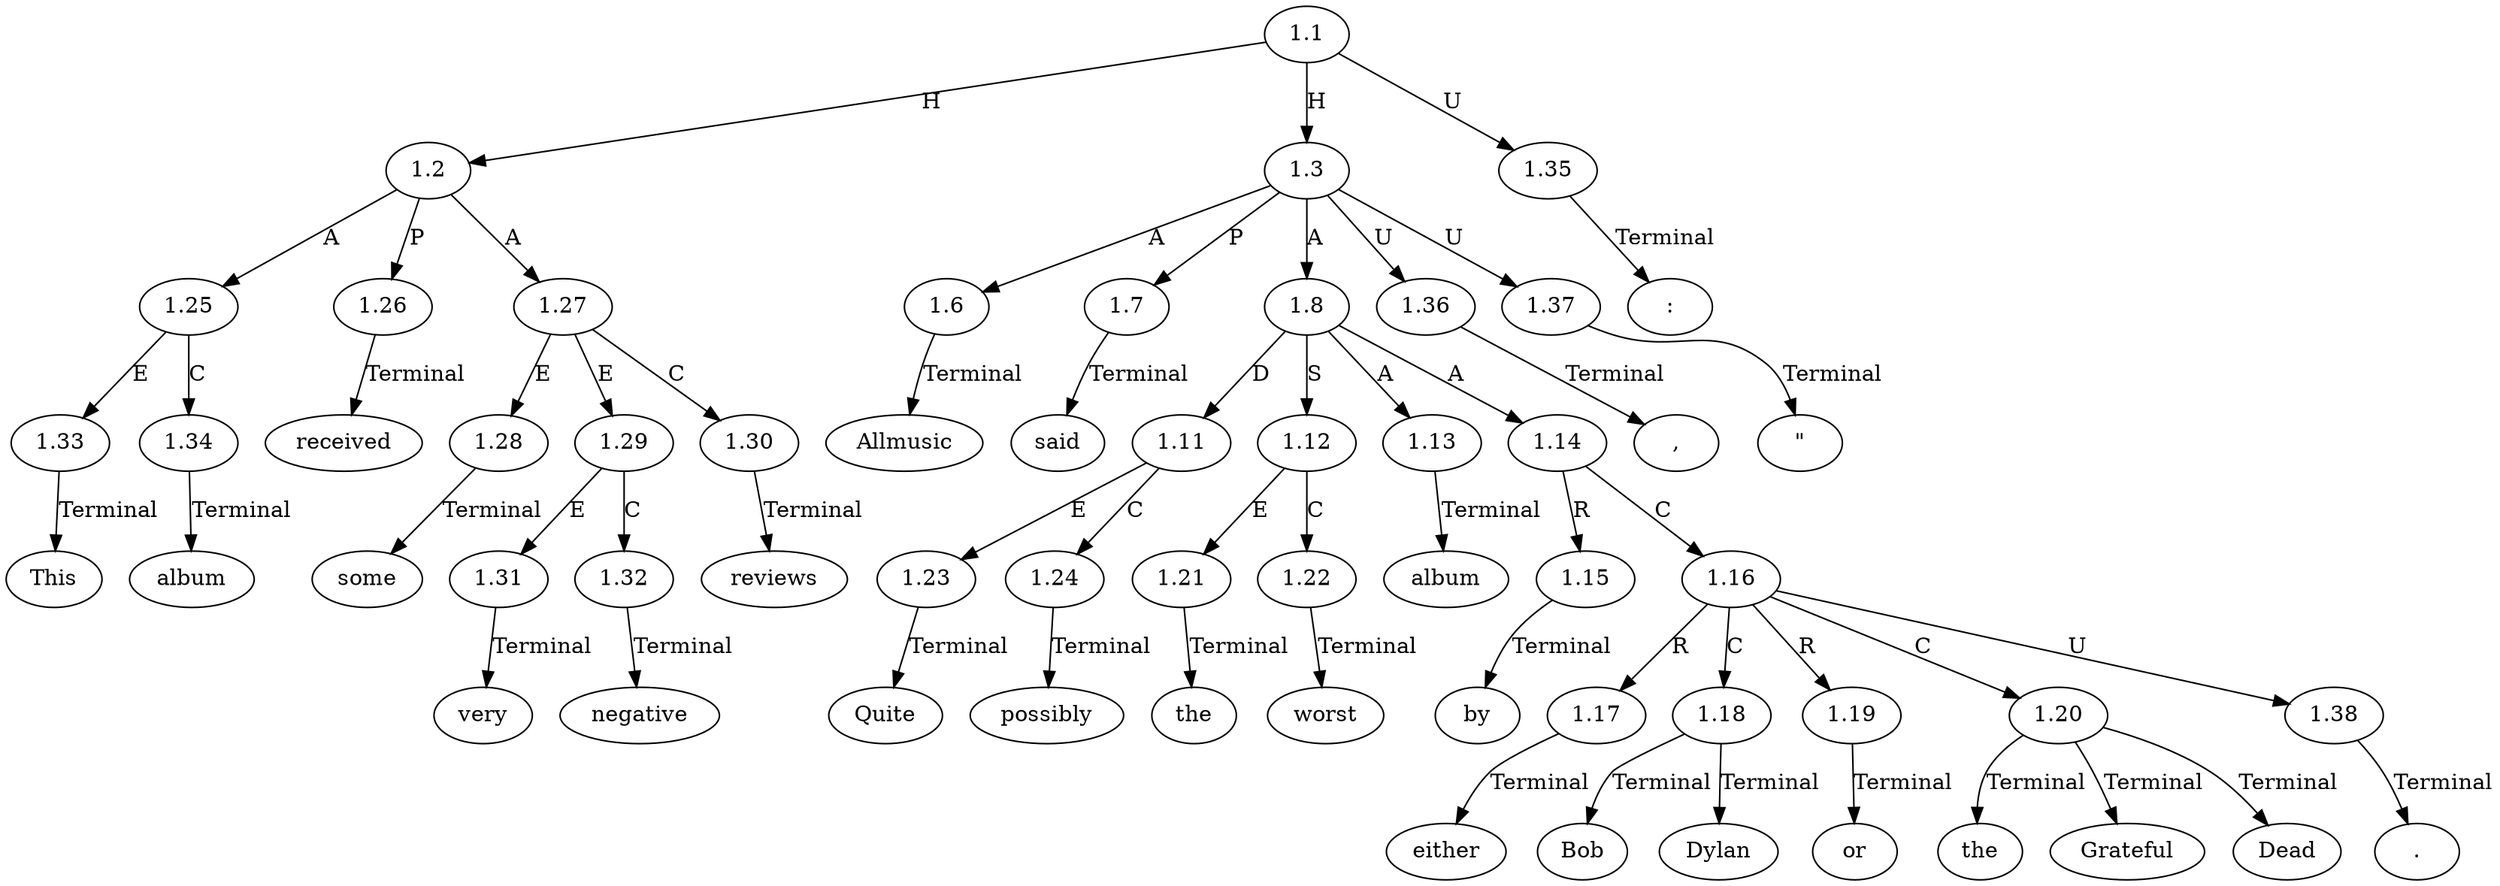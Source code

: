 // Graph
digraph {
	0.1 [label=This ordering=out]
	0.10 [label=said ordering=out]
	0.11 [label="," ordering=out]
	0.12 [label="\"" ordering=out]
	0.13 [label=Quite ordering=out]
	0.14 [label=possibly ordering=out]
	0.15 [label=the ordering=out]
	0.16 [label=worst ordering=out]
	0.17 [label=album ordering=out]
	0.18 [label=by ordering=out]
	0.19 [label=either ordering=out]
	0.2 [label=album ordering=out]
	0.20 [label=Bob ordering=out]
	0.21 [label=Dylan ordering=out]
	0.22 [label=or ordering=out]
	0.23 [label=the ordering=out]
	0.24 [label=Grateful ordering=out]
	0.25 [label=Dead ordering=out]
	0.26 [label="." ordering=out]
	0.3 [label=received ordering=out]
	0.4 [label=some ordering=out]
	0.5 [label=very ordering=out]
	0.6 [label=negative ordering=out]
	0.7 [label=reviews ordering=out]
	0.8 [label=":" ordering=out]
	0.9 [label=Allmusic ordering=out]
	1.1 [label=1.1 ordering=out]
	1.2 [label=1.2 ordering=out]
	1.3 [label=1.3 ordering=out]
	1.6 [label=1.6 ordering=out]
	1.7 [label=1.7 ordering=out]
	1.8 [label=1.8 ordering=out]
	1.11 [label=1.11 ordering=out]
	1.12 [label=1.12 ordering=out]
	1.13 [label=1.13 ordering=out]
	1.14 [label=1.14 ordering=out]
	1.15 [label=1.15 ordering=out]
	1.16 [label=1.16 ordering=out]
	1.17 [label=1.17 ordering=out]
	1.18 [label=1.18 ordering=out]
	1.19 [label=1.19 ordering=out]
	1.20 [label=1.20 ordering=out]
	1.21 [label=1.21 ordering=out]
	1.22 [label=1.22 ordering=out]
	1.23 [label=1.23 ordering=out]
	1.24 [label=1.24 ordering=out]
	1.25 [label=1.25 ordering=out]
	1.26 [label=1.26 ordering=out]
	1.27 [label=1.27 ordering=out]
	1.28 [label=1.28 ordering=out]
	1.29 [label=1.29 ordering=out]
	1.30 [label=1.30 ordering=out]
	1.31 [label=1.31 ordering=out]
	1.32 [label=1.32 ordering=out]
	1.33 [label=1.33 ordering=out]
	1.34 [label=1.34 ordering=out]
	1.35 [label=1.35 ordering=out]
	1.36 [label=1.36 ordering=out]
	1.37 [label=1.37 ordering=out]
	1.38 [label=1.38 ordering=out]
	1.1 -> 1.2 [label=H ordering=out]
	1.1 -> 1.3 [label=H ordering=out]
	1.1 -> 1.35 [label=U ordering=out]
	1.2 -> 1.25 [label=A ordering=out]
	1.2 -> 1.26 [label=P ordering=out]
	1.2 -> 1.27 [label=A ordering=out]
	1.3 -> 1.6 [label=A ordering=out]
	1.3 -> 1.7 [label=P ordering=out]
	1.3 -> 1.8 [label=A ordering=out]
	1.3 -> 1.36 [label=U ordering=out]
	1.3 -> 1.37 [label=U ordering=out]
	1.6 -> 0.9 [label=Terminal ordering=out]
	1.7 -> 0.10 [label=Terminal ordering=out]
	1.8 -> 1.11 [label=D ordering=out]
	1.8 -> 1.12 [label=S ordering=out]
	1.8 -> 1.13 [label=A ordering=out]
	1.8 -> 1.14 [label=A ordering=out]
	1.11 -> 1.23 [label=E ordering=out]
	1.11 -> 1.24 [label=C ordering=out]
	1.12 -> 1.21 [label=E ordering=out]
	1.12 -> 1.22 [label=C ordering=out]
	1.13 -> 0.17 [label=Terminal ordering=out]
	1.14 -> 1.15 [label=R ordering=out]
	1.14 -> 1.16 [label=C ordering=out]
	1.15 -> 0.18 [label=Terminal ordering=out]
	1.16 -> 1.17 [label=R ordering=out]
	1.16 -> 1.18 [label=C ordering=out]
	1.16 -> 1.19 [label=R ordering=out]
	1.16 -> 1.20 [label=C ordering=out]
	1.16 -> 1.38 [label=U ordering=out]
	1.17 -> 0.19 [label=Terminal ordering=out]
	1.18 -> 0.20 [label=Terminal ordering=out]
	1.18 -> 0.21 [label=Terminal ordering=out]
	1.19 -> 0.22 [label=Terminal ordering=out]
	1.20 -> 0.23 [label=Terminal ordering=out]
	1.20 -> 0.24 [label=Terminal ordering=out]
	1.20 -> 0.25 [label=Terminal ordering=out]
	1.21 -> 0.15 [label=Terminal ordering=out]
	1.22 -> 0.16 [label=Terminal ordering=out]
	1.23 -> 0.13 [label=Terminal ordering=out]
	1.24 -> 0.14 [label=Terminal ordering=out]
	1.25 -> 1.33 [label=E ordering=out]
	1.25 -> 1.34 [label=C ordering=out]
	1.26 -> 0.3 [label=Terminal ordering=out]
	1.27 -> 1.28 [label=E ordering=out]
	1.27 -> 1.29 [label=E ordering=out]
	1.27 -> 1.30 [label=C ordering=out]
	1.28 -> 0.4 [label=Terminal ordering=out]
	1.29 -> 1.31 [label=E ordering=out]
	1.29 -> 1.32 [label=C ordering=out]
	1.30 -> 0.7 [label=Terminal ordering=out]
	1.31 -> 0.5 [label=Terminal ordering=out]
	1.32 -> 0.6 [label=Terminal ordering=out]
	1.33 -> 0.1 [label=Terminal ordering=out]
	1.34 -> 0.2 [label=Terminal ordering=out]
	1.35 -> 0.8 [label=Terminal ordering=out]
	1.36 -> 0.11 [label=Terminal ordering=out]
	1.37 -> 0.12 [label=Terminal ordering=out]
	1.38 -> 0.26 [label=Terminal ordering=out]
}
